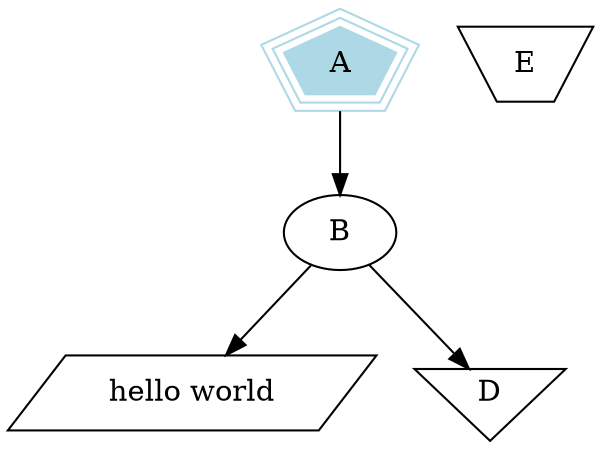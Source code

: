 /*
* 点的参数
        shape
	sides 设置边数
	peripheries 设置多边形的外框的层数
	regular = true可以让多边形是一个规则的多边形
	orientation=15 可以让你的多边形旋转一个角度 如15度
	color
	style
	skew 值-1.0～1.0能让多边形斜切一个角度
	label
	distortion 让图形产生透视效果
	
	
* 
*
****/

digraph G{              /* digraph为有向图，graph为无向图 */
	/*用dir设置每条边箭头的方向*/
	A -> B -> C;
	B ->D;
	/*5边形，*/
	A[shape=polygon,sides=5,peripheries=3,color=lightblue,style=filled];
	  
	C[shape=polygon,sides=4,skew=.4,label="hello world"];
	D[shape=invtriangle];
	E[shape=polygon,sides=4,distortion=.7];  /*体会两者区别*/
	//E[shape=polygon,sides=4,distortion=.7,orientation=15];
	
} 
